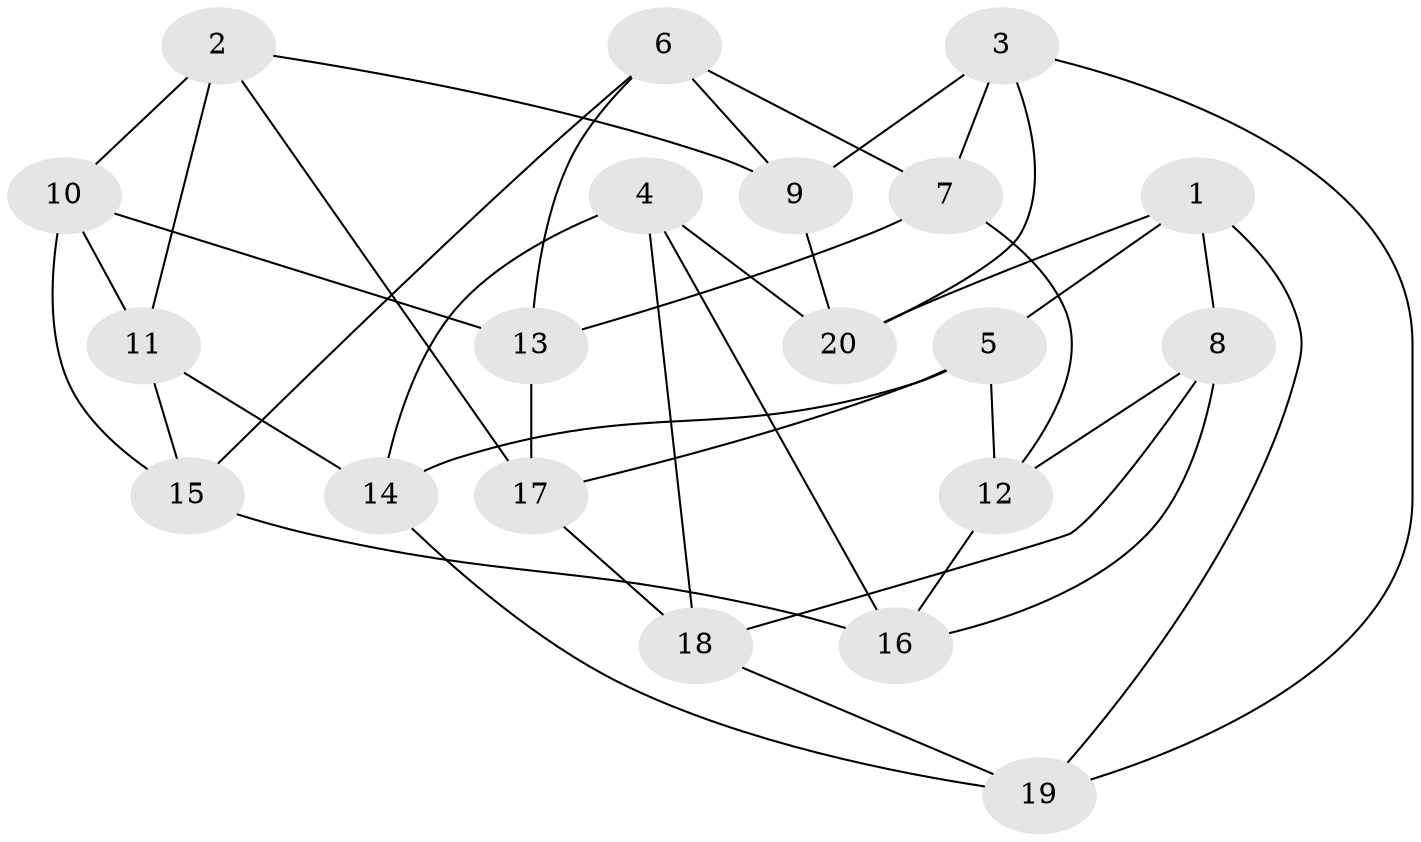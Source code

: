 // Generated by graph-tools (version 1.1) at 2025/46/02/15/25 05:46:28]
// undirected, 20 vertices, 40 edges
graph export_dot {
graph [start="1"]
  node [color=gray90,style=filled];
  1;
  2;
  3;
  4;
  5;
  6;
  7;
  8;
  9;
  10;
  11;
  12;
  13;
  14;
  15;
  16;
  17;
  18;
  19;
  20;
  1 -- 5;
  1 -- 19;
  1 -- 8;
  1 -- 20;
  2 -- 9;
  2 -- 10;
  2 -- 17;
  2 -- 11;
  3 -- 7;
  3 -- 20;
  3 -- 19;
  3 -- 9;
  4 -- 18;
  4 -- 14;
  4 -- 20;
  4 -- 16;
  5 -- 12;
  5 -- 17;
  5 -- 14;
  6 -- 15;
  6 -- 7;
  6 -- 13;
  6 -- 9;
  7 -- 13;
  7 -- 12;
  8 -- 12;
  8 -- 16;
  8 -- 18;
  9 -- 20;
  10 -- 13;
  10 -- 15;
  10 -- 11;
  11 -- 14;
  11 -- 15;
  12 -- 16;
  13 -- 17;
  14 -- 19;
  15 -- 16;
  17 -- 18;
  18 -- 19;
}
